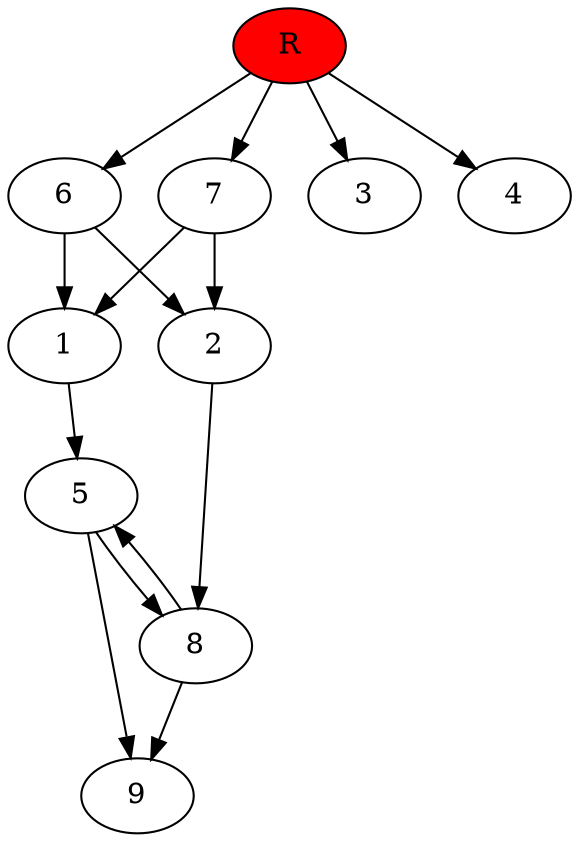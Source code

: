 digraph prb31856 {
	1
	2
	3
	4
	5
	6
	7
	8
	R [fillcolor="#ff0000" style=filled]
	1 -> 5
	2 -> 8
	5 -> 8
	5 -> 9
	6 -> 1
	6 -> 2
	7 -> 1
	7 -> 2
	8 -> 5
	8 -> 9
	R -> 3
	R -> 4
	R -> 6
	R -> 7
}
